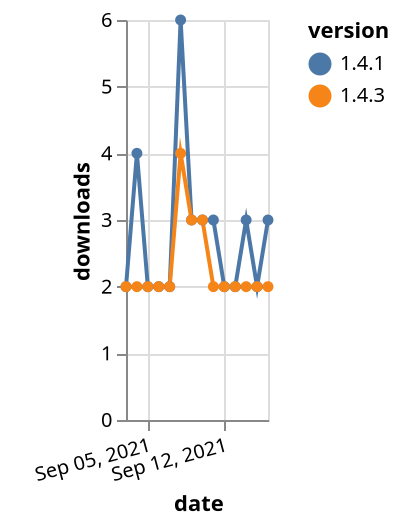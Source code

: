 {"$schema": "https://vega.github.io/schema/vega-lite/v5.json", "description": "A simple bar chart with embedded data.", "data": {"values": [{"date": "2021-09-03", "total": 8924, "delta": 2, "version": "1.4.1"}, {"date": "2021-09-04", "total": 8928, "delta": 4, "version": "1.4.1"}, {"date": "2021-09-05", "total": 8930, "delta": 2, "version": "1.4.1"}, {"date": "2021-09-06", "total": 8932, "delta": 2, "version": "1.4.1"}, {"date": "2021-09-07", "total": 8934, "delta": 2, "version": "1.4.1"}, {"date": "2021-09-08", "total": 8940, "delta": 6, "version": "1.4.1"}, {"date": "2021-09-09", "total": 8943, "delta": 3, "version": "1.4.1"}, {"date": "2021-09-10", "total": 8946, "delta": 3, "version": "1.4.1"}, {"date": "2021-09-11", "total": 8949, "delta": 3, "version": "1.4.1"}, {"date": "2021-09-12", "total": 8951, "delta": 2, "version": "1.4.1"}, {"date": "2021-09-13", "total": 8953, "delta": 2, "version": "1.4.1"}, {"date": "2021-09-14", "total": 8956, "delta": 3, "version": "1.4.1"}, {"date": "2021-09-15", "total": 8958, "delta": 2, "version": "1.4.1"}, {"date": "2021-09-16", "total": 8961, "delta": 3, "version": "1.4.1"}, {"date": "2021-09-03", "total": 4759, "delta": 2, "version": "1.4.3"}, {"date": "2021-09-04", "total": 4761, "delta": 2, "version": "1.4.3"}, {"date": "2021-09-05", "total": 4763, "delta": 2, "version": "1.4.3"}, {"date": "2021-09-06", "total": 4765, "delta": 2, "version": "1.4.3"}, {"date": "2021-09-07", "total": 4767, "delta": 2, "version": "1.4.3"}, {"date": "2021-09-08", "total": 4771, "delta": 4, "version": "1.4.3"}, {"date": "2021-09-09", "total": 4774, "delta": 3, "version": "1.4.3"}, {"date": "2021-09-10", "total": 4777, "delta": 3, "version": "1.4.3"}, {"date": "2021-09-11", "total": 4779, "delta": 2, "version": "1.4.3"}, {"date": "2021-09-12", "total": 4781, "delta": 2, "version": "1.4.3"}, {"date": "2021-09-13", "total": 4783, "delta": 2, "version": "1.4.3"}, {"date": "2021-09-14", "total": 4785, "delta": 2, "version": "1.4.3"}, {"date": "2021-09-15", "total": 4787, "delta": 2, "version": "1.4.3"}, {"date": "2021-09-16", "total": 4789, "delta": 2, "version": "1.4.3"}]}, "width": "container", "mark": {"type": "line", "point": {"filled": true}}, "encoding": {"x": {"field": "date", "type": "temporal", "timeUnit": "yearmonthdate", "title": "date", "axis": {"labelAngle": -15}}, "y": {"field": "delta", "type": "quantitative", "title": "downloads"}, "color": {"field": "version", "type": "nominal"}, "tooltip": {"field": "delta"}}}